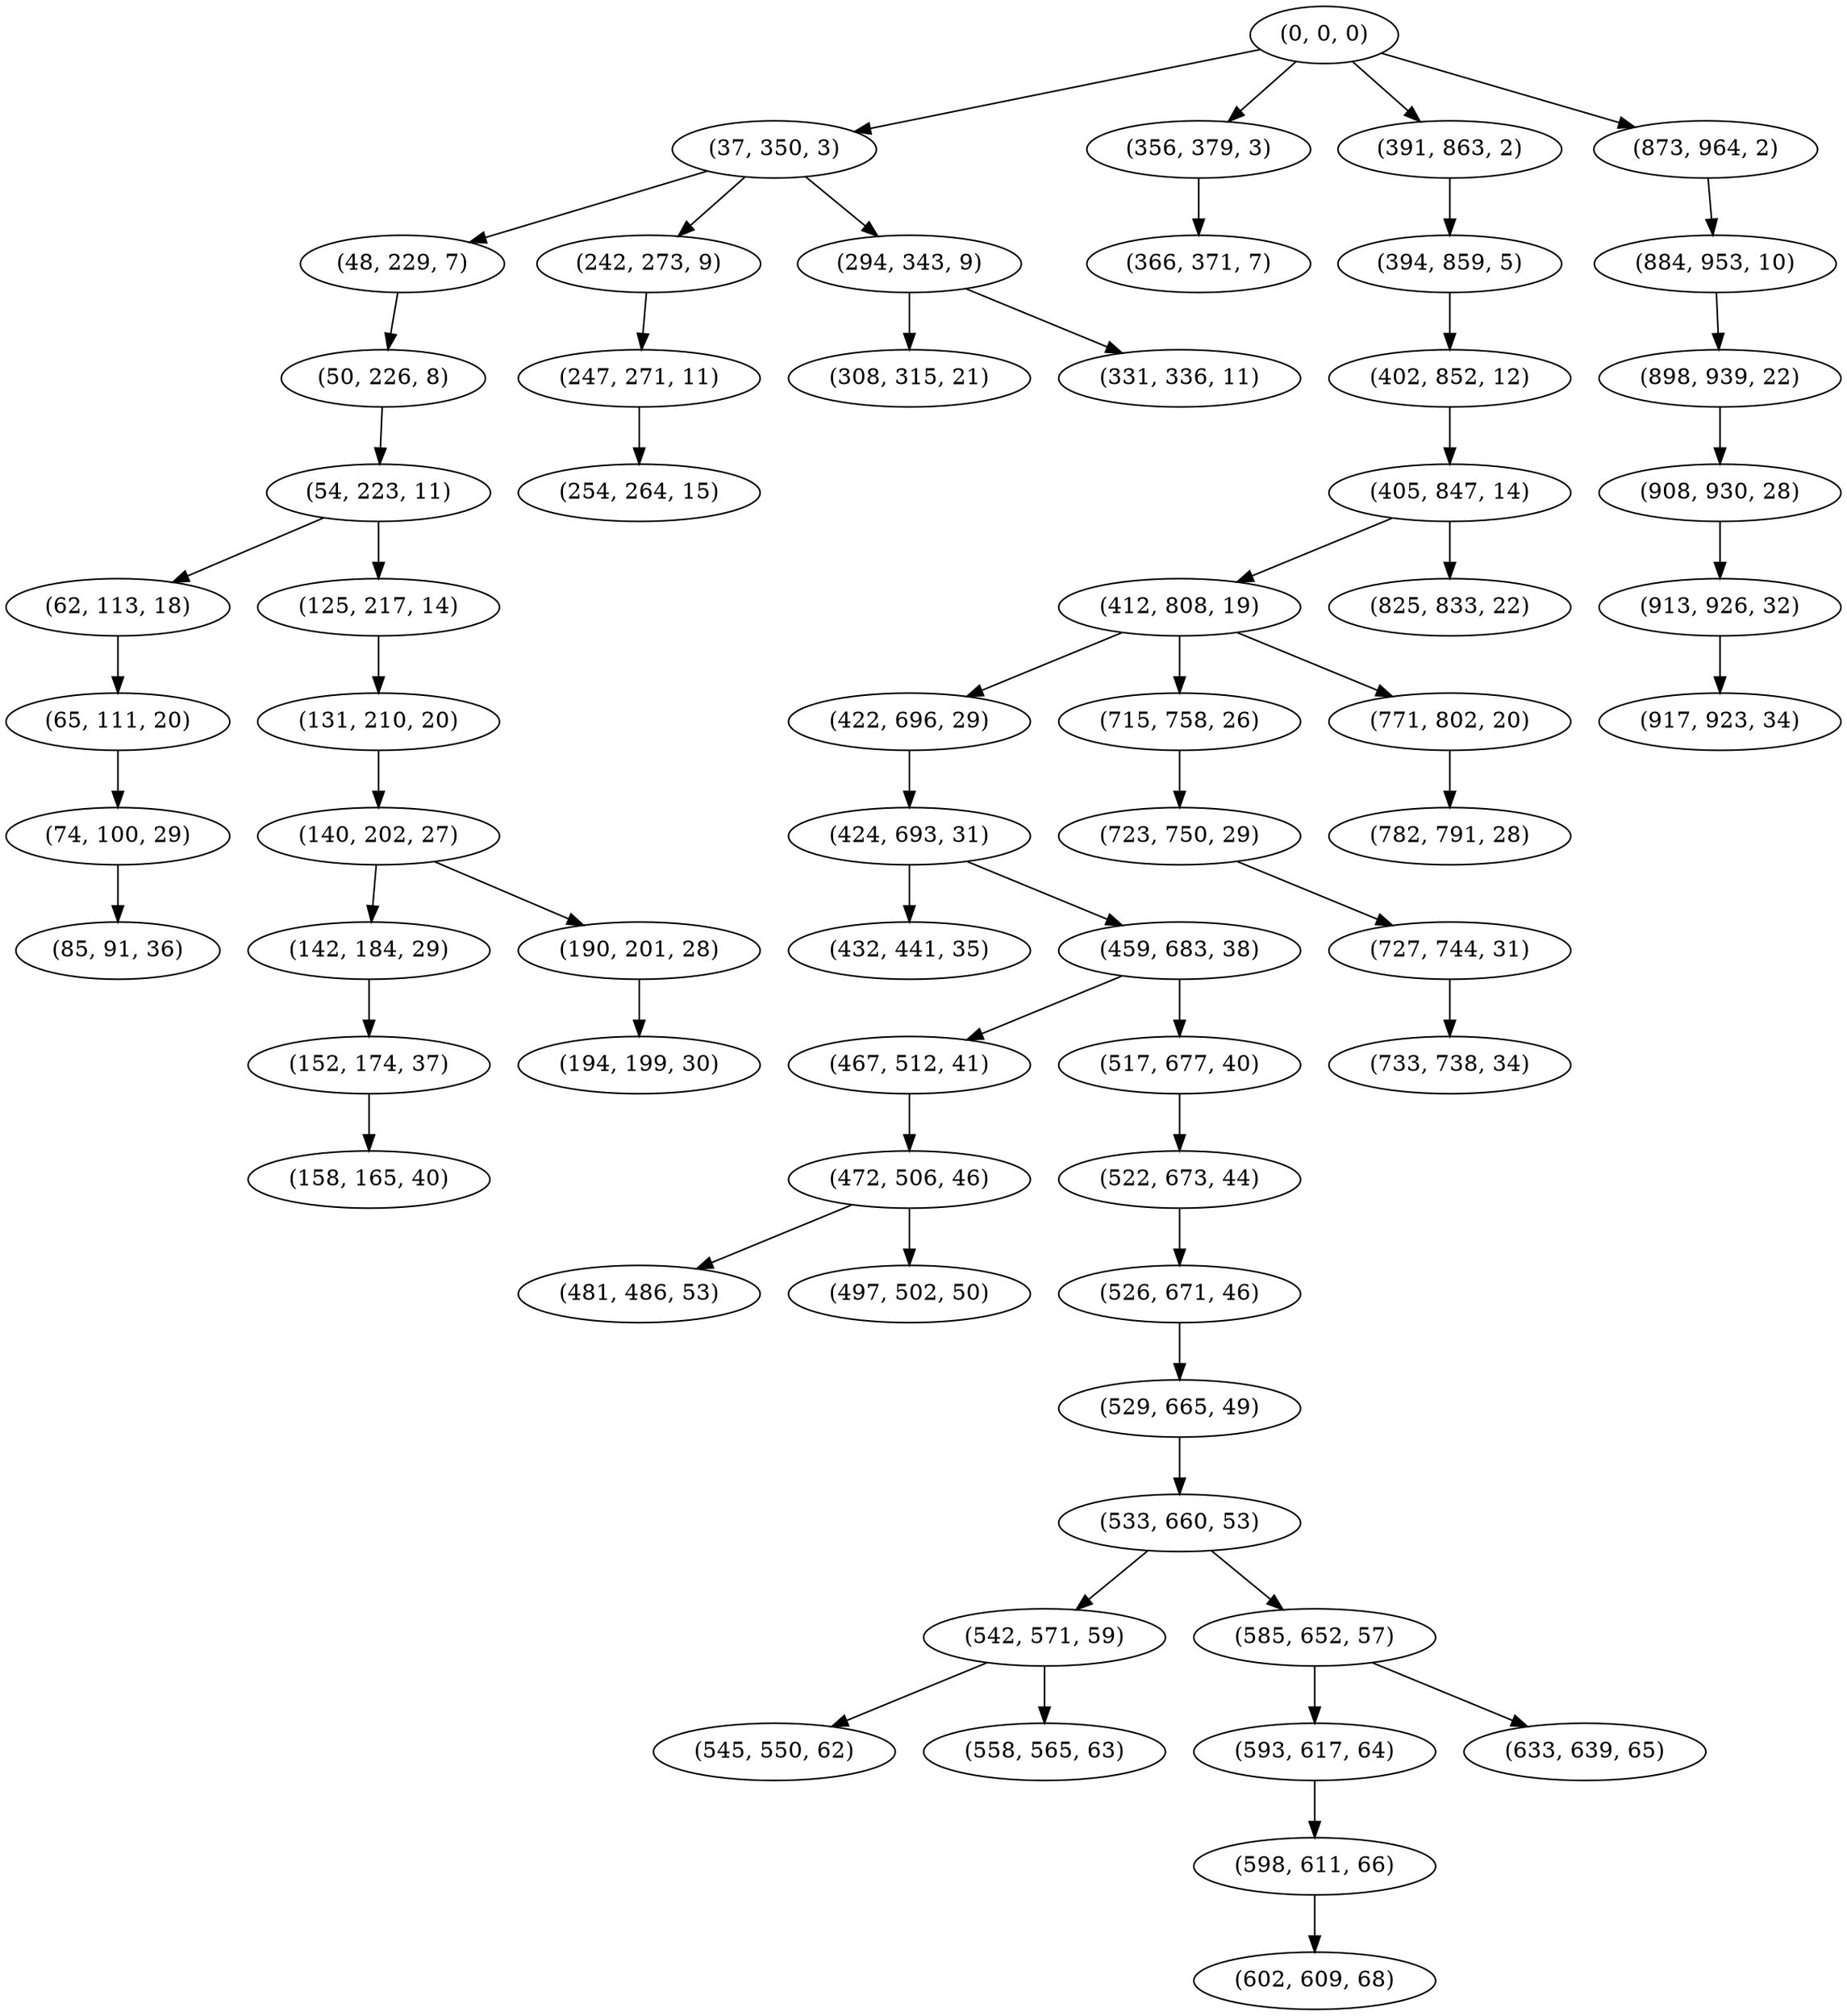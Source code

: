 digraph tree {
    "(0, 0, 0)";
    "(37, 350, 3)";
    "(48, 229, 7)";
    "(50, 226, 8)";
    "(54, 223, 11)";
    "(62, 113, 18)";
    "(65, 111, 20)";
    "(74, 100, 29)";
    "(85, 91, 36)";
    "(125, 217, 14)";
    "(131, 210, 20)";
    "(140, 202, 27)";
    "(142, 184, 29)";
    "(152, 174, 37)";
    "(158, 165, 40)";
    "(190, 201, 28)";
    "(194, 199, 30)";
    "(242, 273, 9)";
    "(247, 271, 11)";
    "(254, 264, 15)";
    "(294, 343, 9)";
    "(308, 315, 21)";
    "(331, 336, 11)";
    "(356, 379, 3)";
    "(366, 371, 7)";
    "(391, 863, 2)";
    "(394, 859, 5)";
    "(402, 852, 12)";
    "(405, 847, 14)";
    "(412, 808, 19)";
    "(422, 696, 29)";
    "(424, 693, 31)";
    "(432, 441, 35)";
    "(459, 683, 38)";
    "(467, 512, 41)";
    "(472, 506, 46)";
    "(481, 486, 53)";
    "(497, 502, 50)";
    "(517, 677, 40)";
    "(522, 673, 44)";
    "(526, 671, 46)";
    "(529, 665, 49)";
    "(533, 660, 53)";
    "(542, 571, 59)";
    "(545, 550, 62)";
    "(558, 565, 63)";
    "(585, 652, 57)";
    "(593, 617, 64)";
    "(598, 611, 66)";
    "(602, 609, 68)";
    "(633, 639, 65)";
    "(715, 758, 26)";
    "(723, 750, 29)";
    "(727, 744, 31)";
    "(733, 738, 34)";
    "(771, 802, 20)";
    "(782, 791, 28)";
    "(825, 833, 22)";
    "(873, 964, 2)";
    "(884, 953, 10)";
    "(898, 939, 22)";
    "(908, 930, 28)";
    "(913, 926, 32)";
    "(917, 923, 34)";
    "(0, 0, 0)" -> "(37, 350, 3)";
    "(0, 0, 0)" -> "(356, 379, 3)";
    "(0, 0, 0)" -> "(391, 863, 2)";
    "(0, 0, 0)" -> "(873, 964, 2)";
    "(37, 350, 3)" -> "(48, 229, 7)";
    "(37, 350, 3)" -> "(242, 273, 9)";
    "(37, 350, 3)" -> "(294, 343, 9)";
    "(48, 229, 7)" -> "(50, 226, 8)";
    "(50, 226, 8)" -> "(54, 223, 11)";
    "(54, 223, 11)" -> "(62, 113, 18)";
    "(54, 223, 11)" -> "(125, 217, 14)";
    "(62, 113, 18)" -> "(65, 111, 20)";
    "(65, 111, 20)" -> "(74, 100, 29)";
    "(74, 100, 29)" -> "(85, 91, 36)";
    "(125, 217, 14)" -> "(131, 210, 20)";
    "(131, 210, 20)" -> "(140, 202, 27)";
    "(140, 202, 27)" -> "(142, 184, 29)";
    "(140, 202, 27)" -> "(190, 201, 28)";
    "(142, 184, 29)" -> "(152, 174, 37)";
    "(152, 174, 37)" -> "(158, 165, 40)";
    "(190, 201, 28)" -> "(194, 199, 30)";
    "(242, 273, 9)" -> "(247, 271, 11)";
    "(247, 271, 11)" -> "(254, 264, 15)";
    "(294, 343, 9)" -> "(308, 315, 21)";
    "(294, 343, 9)" -> "(331, 336, 11)";
    "(356, 379, 3)" -> "(366, 371, 7)";
    "(391, 863, 2)" -> "(394, 859, 5)";
    "(394, 859, 5)" -> "(402, 852, 12)";
    "(402, 852, 12)" -> "(405, 847, 14)";
    "(405, 847, 14)" -> "(412, 808, 19)";
    "(405, 847, 14)" -> "(825, 833, 22)";
    "(412, 808, 19)" -> "(422, 696, 29)";
    "(412, 808, 19)" -> "(715, 758, 26)";
    "(412, 808, 19)" -> "(771, 802, 20)";
    "(422, 696, 29)" -> "(424, 693, 31)";
    "(424, 693, 31)" -> "(432, 441, 35)";
    "(424, 693, 31)" -> "(459, 683, 38)";
    "(459, 683, 38)" -> "(467, 512, 41)";
    "(459, 683, 38)" -> "(517, 677, 40)";
    "(467, 512, 41)" -> "(472, 506, 46)";
    "(472, 506, 46)" -> "(481, 486, 53)";
    "(472, 506, 46)" -> "(497, 502, 50)";
    "(517, 677, 40)" -> "(522, 673, 44)";
    "(522, 673, 44)" -> "(526, 671, 46)";
    "(526, 671, 46)" -> "(529, 665, 49)";
    "(529, 665, 49)" -> "(533, 660, 53)";
    "(533, 660, 53)" -> "(542, 571, 59)";
    "(533, 660, 53)" -> "(585, 652, 57)";
    "(542, 571, 59)" -> "(545, 550, 62)";
    "(542, 571, 59)" -> "(558, 565, 63)";
    "(585, 652, 57)" -> "(593, 617, 64)";
    "(585, 652, 57)" -> "(633, 639, 65)";
    "(593, 617, 64)" -> "(598, 611, 66)";
    "(598, 611, 66)" -> "(602, 609, 68)";
    "(715, 758, 26)" -> "(723, 750, 29)";
    "(723, 750, 29)" -> "(727, 744, 31)";
    "(727, 744, 31)" -> "(733, 738, 34)";
    "(771, 802, 20)" -> "(782, 791, 28)";
    "(873, 964, 2)" -> "(884, 953, 10)";
    "(884, 953, 10)" -> "(898, 939, 22)";
    "(898, 939, 22)" -> "(908, 930, 28)";
    "(908, 930, 28)" -> "(913, 926, 32)";
    "(913, 926, 32)" -> "(917, 923, 34)";
}
